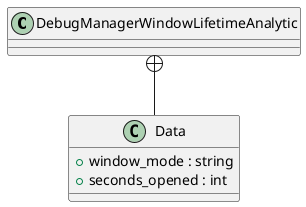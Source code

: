 @startuml
class DebugManagerWindowLifetimeAnalytic {
}
class Data {
    + window_mode : string
    + seconds_opened : int
}
DebugManagerWindowLifetimeAnalytic +-- Data
@enduml
